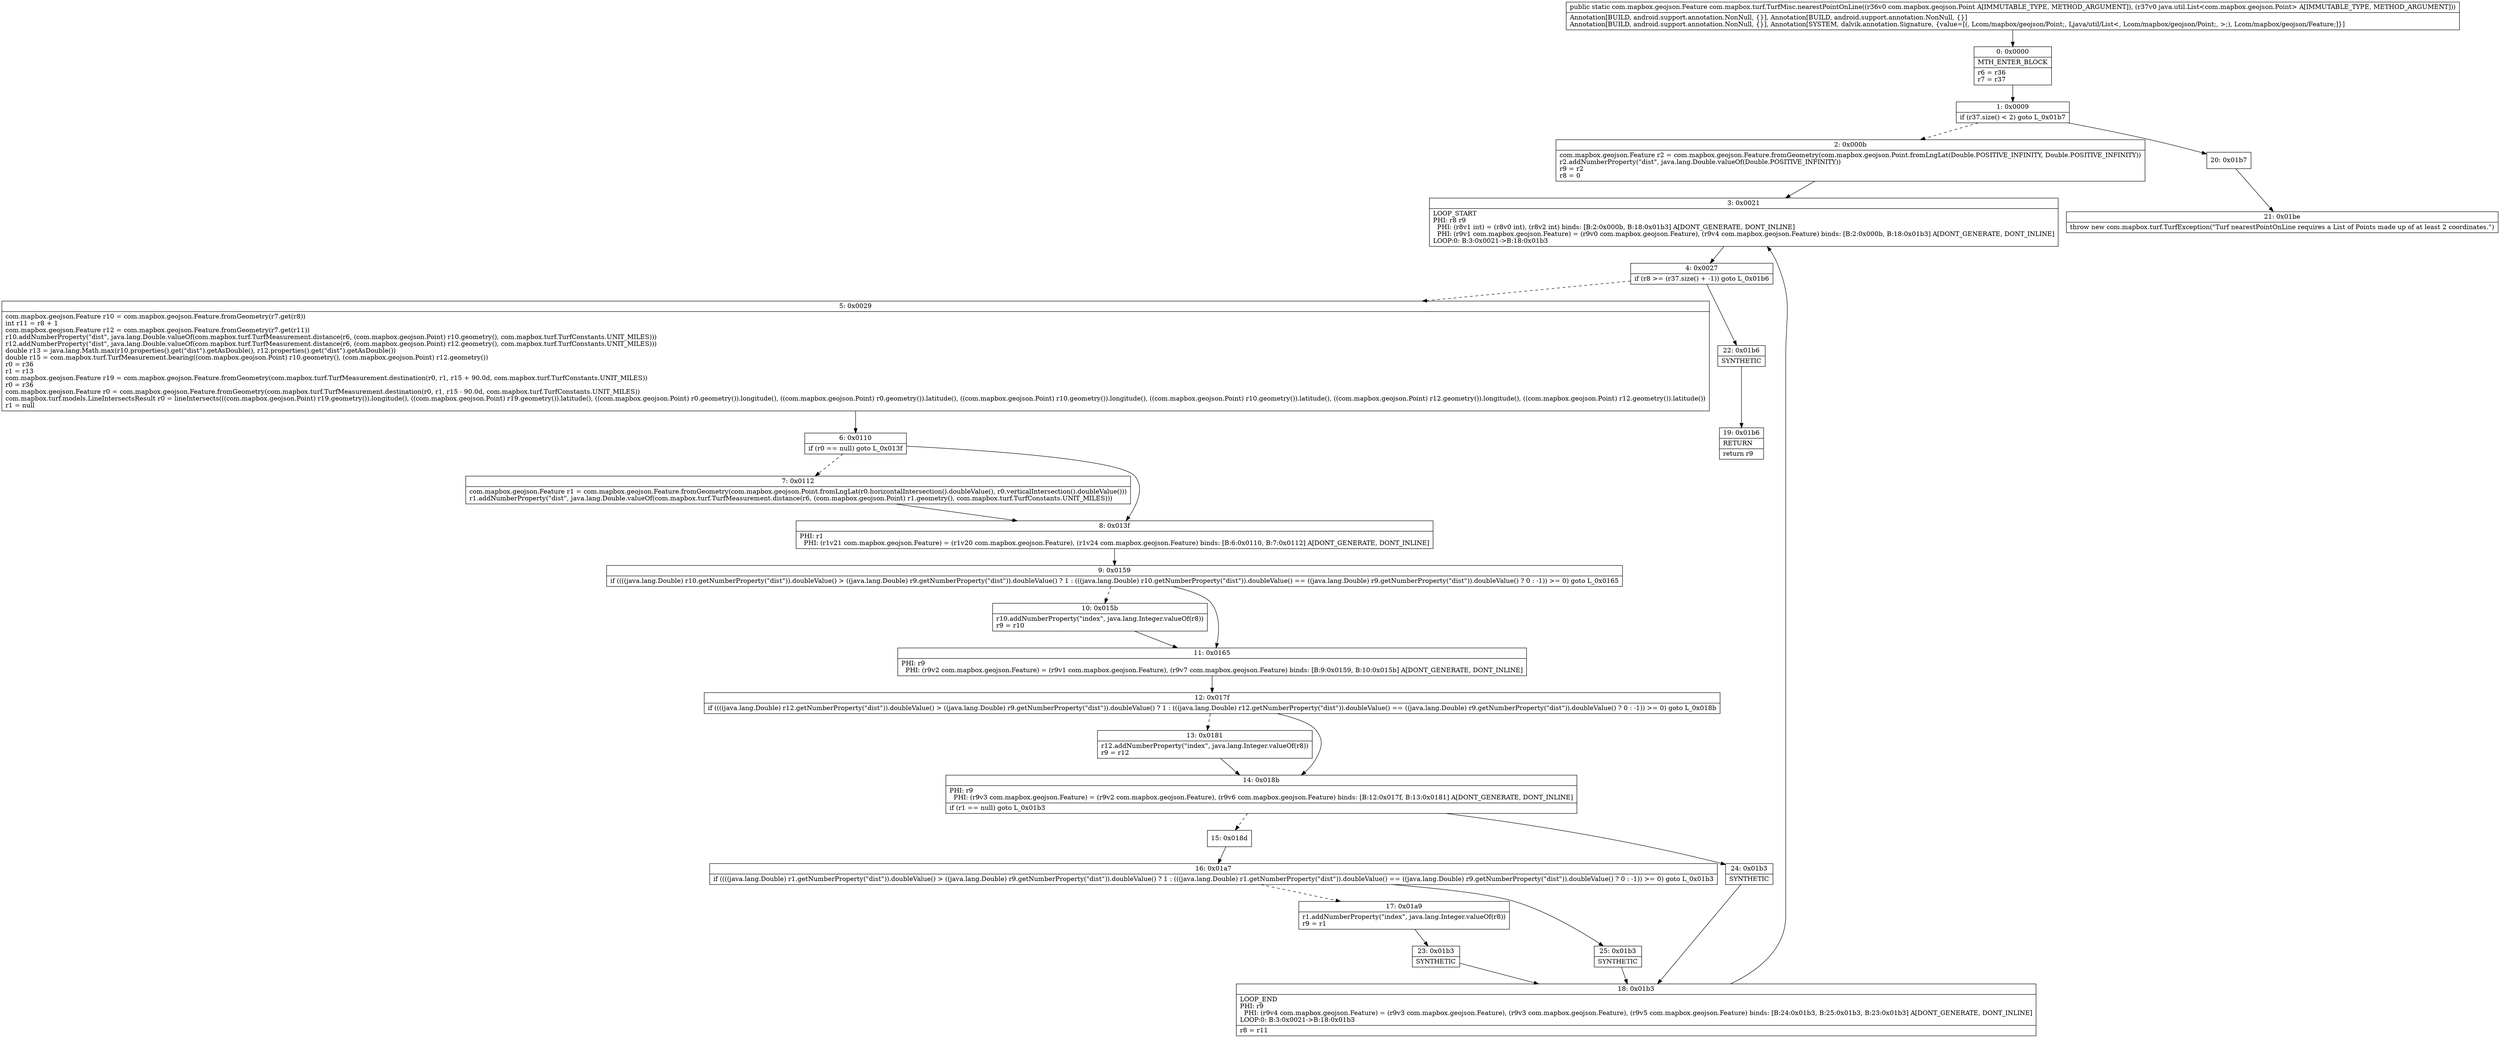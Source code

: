 digraph "CFG forcom.mapbox.turf.TurfMisc.nearestPointOnLine(Lcom\/mapbox\/geojson\/Point;Ljava\/util\/List;)Lcom\/mapbox\/geojson\/Feature;" {
Node_0 [shape=record,label="{0\:\ 0x0000|MTH_ENTER_BLOCK\l|r6 = r36\lr7 = r37\l}"];
Node_1 [shape=record,label="{1\:\ 0x0009|if (r37.size() \< 2) goto L_0x01b7\l}"];
Node_2 [shape=record,label="{2\:\ 0x000b|com.mapbox.geojson.Feature r2 = com.mapbox.geojson.Feature.fromGeometry(com.mapbox.geojson.Point.fromLngLat(Double.POSITIVE_INFINITY, Double.POSITIVE_INFINITY))\lr2.addNumberProperty(\"dist\", java.lang.Double.valueOf(Double.POSITIVE_INFINITY))\lr9 = r2\lr8 = 0\l}"];
Node_3 [shape=record,label="{3\:\ 0x0021|LOOP_START\lPHI: r8 r9 \l  PHI: (r8v1 int) = (r8v0 int), (r8v2 int) binds: [B:2:0x000b, B:18:0x01b3] A[DONT_GENERATE, DONT_INLINE]\l  PHI: (r9v1 com.mapbox.geojson.Feature) = (r9v0 com.mapbox.geojson.Feature), (r9v4 com.mapbox.geojson.Feature) binds: [B:2:0x000b, B:18:0x01b3] A[DONT_GENERATE, DONT_INLINE]\lLOOP:0: B:3:0x0021\-\>B:18:0x01b3\l}"];
Node_4 [shape=record,label="{4\:\ 0x0027|if (r8 \>= (r37.size() + \-1)) goto L_0x01b6\l}"];
Node_5 [shape=record,label="{5\:\ 0x0029|com.mapbox.geojson.Feature r10 = com.mapbox.geojson.Feature.fromGeometry(r7.get(r8))\lint r11 = r8 + 1\lcom.mapbox.geojson.Feature r12 = com.mapbox.geojson.Feature.fromGeometry(r7.get(r11))\lr10.addNumberProperty(\"dist\", java.lang.Double.valueOf(com.mapbox.turf.TurfMeasurement.distance(r6, (com.mapbox.geojson.Point) r10.geometry(), com.mapbox.turf.TurfConstants.UNIT_MILES)))\lr12.addNumberProperty(\"dist\", java.lang.Double.valueOf(com.mapbox.turf.TurfMeasurement.distance(r6, (com.mapbox.geojson.Point) r12.geometry(), com.mapbox.turf.TurfConstants.UNIT_MILES)))\ldouble r13 = java.lang.Math.max(r10.properties().get(\"dist\").getAsDouble(), r12.properties().get(\"dist\").getAsDouble())\ldouble r15 = com.mapbox.turf.TurfMeasurement.bearing((com.mapbox.geojson.Point) r10.geometry(), (com.mapbox.geojson.Point) r12.geometry())\lr0 = r36\lr1 = r13\lcom.mapbox.geojson.Feature r19 = com.mapbox.geojson.Feature.fromGeometry(com.mapbox.turf.TurfMeasurement.destination(r0, r1, r15 + 90.0d, com.mapbox.turf.TurfConstants.UNIT_MILES))\lr0 = r36\lcom.mapbox.geojson.Feature r0 = com.mapbox.geojson.Feature.fromGeometry(com.mapbox.turf.TurfMeasurement.destination(r0, r1, r15 \- 90.0d, com.mapbox.turf.TurfConstants.UNIT_MILES))\lcom.mapbox.turf.models.LineIntersectsResult r0 = lineIntersects(((com.mapbox.geojson.Point) r19.geometry()).longitude(), ((com.mapbox.geojson.Point) r19.geometry()).latitude(), ((com.mapbox.geojson.Point) r0.geometry()).longitude(), ((com.mapbox.geojson.Point) r0.geometry()).latitude(), ((com.mapbox.geojson.Point) r10.geometry()).longitude(), ((com.mapbox.geojson.Point) r10.geometry()).latitude(), ((com.mapbox.geojson.Point) r12.geometry()).longitude(), ((com.mapbox.geojson.Point) r12.geometry()).latitude())\lr1 = null\l}"];
Node_6 [shape=record,label="{6\:\ 0x0110|if (r0 == null) goto L_0x013f\l}"];
Node_7 [shape=record,label="{7\:\ 0x0112|com.mapbox.geojson.Feature r1 = com.mapbox.geojson.Feature.fromGeometry(com.mapbox.geojson.Point.fromLngLat(r0.horizontalIntersection().doubleValue(), r0.verticalIntersection().doubleValue()))\lr1.addNumberProperty(\"dist\", java.lang.Double.valueOf(com.mapbox.turf.TurfMeasurement.distance(r6, (com.mapbox.geojson.Point) r1.geometry(), com.mapbox.turf.TurfConstants.UNIT_MILES)))\l}"];
Node_8 [shape=record,label="{8\:\ 0x013f|PHI: r1 \l  PHI: (r1v21 com.mapbox.geojson.Feature) = (r1v20 com.mapbox.geojson.Feature), (r1v24 com.mapbox.geojson.Feature) binds: [B:6:0x0110, B:7:0x0112] A[DONT_GENERATE, DONT_INLINE]\l}"];
Node_9 [shape=record,label="{9\:\ 0x0159|if ((((java.lang.Double) r10.getNumberProperty(\"dist\")).doubleValue() \> ((java.lang.Double) r9.getNumberProperty(\"dist\")).doubleValue() ? 1 : (((java.lang.Double) r10.getNumberProperty(\"dist\")).doubleValue() == ((java.lang.Double) r9.getNumberProperty(\"dist\")).doubleValue() ? 0 : \-1)) \>= 0) goto L_0x0165\l}"];
Node_10 [shape=record,label="{10\:\ 0x015b|r10.addNumberProperty(\"index\", java.lang.Integer.valueOf(r8))\lr9 = r10\l}"];
Node_11 [shape=record,label="{11\:\ 0x0165|PHI: r9 \l  PHI: (r9v2 com.mapbox.geojson.Feature) = (r9v1 com.mapbox.geojson.Feature), (r9v7 com.mapbox.geojson.Feature) binds: [B:9:0x0159, B:10:0x015b] A[DONT_GENERATE, DONT_INLINE]\l}"];
Node_12 [shape=record,label="{12\:\ 0x017f|if ((((java.lang.Double) r12.getNumberProperty(\"dist\")).doubleValue() \> ((java.lang.Double) r9.getNumberProperty(\"dist\")).doubleValue() ? 1 : (((java.lang.Double) r12.getNumberProperty(\"dist\")).doubleValue() == ((java.lang.Double) r9.getNumberProperty(\"dist\")).doubleValue() ? 0 : \-1)) \>= 0) goto L_0x018b\l}"];
Node_13 [shape=record,label="{13\:\ 0x0181|r12.addNumberProperty(\"index\", java.lang.Integer.valueOf(r8))\lr9 = r12\l}"];
Node_14 [shape=record,label="{14\:\ 0x018b|PHI: r9 \l  PHI: (r9v3 com.mapbox.geojson.Feature) = (r9v2 com.mapbox.geojson.Feature), (r9v6 com.mapbox.geojson.Feature) binds: [B:12:0x017f, B:13:0x0181] A[DONT_GENERATE, DONT_INLINE]\l|if (r1 == null) goto L_0x01b3\l}"];
Node_15 [shape=record,label="{15\:\ 0x018d}"];
Node_16 [shape=record,label="{16\:\ 0x01a7|if ((((java.lang.Double) r1.getNumberProperty(\"dist\")).doubleValue() \> ((java.lang.Double) r9.getNumberProperty(\"dist\")).doubleValue() ? 1 : (((java.lang.Double) r1.getNumberProperty(\"dist\")).doubleValue() == ((java.lang.Double) r9.getNumberProperty(\"dist\")).doubleValue() ? 0 : \-1)) \>= 0) goto L_0x01b3\l}"];
Node_17 [shape=record,label="{17\:\ 0x01a9|r1.addNumberProperty(\"index\", java.lang.Integer.valueOf(r8))\lr9 = r1\l}"];
Node_18 [shape=record,label="{18\:\ 0x01b3|LOOP_END\lPHI: r9 \l  PHI: (r9v4 com.mapbox.geojson.Feature) = (r9v3 com.mapbox.geojson.Feature), (r9v3 com.mapbox.geojson.Feature), (r9v5 com.mapbox.geojson.Feature) binds: [B:24:0x01b3, B:25:0x01b3, B:23:0x01b3] A[DONT_GENERATE, DONT_INLINE]\lLOOP:0: B:3:0x0021\-\>B:18:0x01b3\l|r8 = r11\l}"];
Node_19 [shape=record,label="{19\:\ 0x01b6|RETURN\l|return r9\l}"];
Node_20 [shape=record,label="{20\:\ 0x01b7}"];
Node_21 [shape=record,label="{21\:\ 0x01be|throw new com.mapbox.turf.TurfException(\"Turf nearestPointOnLine requires a List of Points made up of at least 2 coordinates.\")\l}"];
Node_22 [shape=record,label="{22\:\ 0x01b6|SYNTHETIC\l}"];
Node_23 [shape=record,label="{23\:\ 0x01b3|SYNTHETIC\l}"];
Node_24 [shape=record,label="{24\:\ 0x01b3|SYNTHETIC\l}"];
Node_25 [shape=record,label="{25\:\ 0x01b3|SYNTHETIC\l}"];
MethodNode[shape=record,label="{public static com.mapbox.geojson.Feature com.mapbox.turf.TurfMisc.nearestPointOnLine((r36v0 com.mapbox.geojson.Point A[IMMUTABLE_TYPE, METHOD_ARGUMENT]), (r37v0 java.util.List\<com.mapbox.geojson.Point\> A[IMMUTABLE_TYPE, METHOD_ARGUMENT]))  | Annotation[BUILD, android.support.annotation.NonNull, \{\}], Annotation[BUILD, android.support.annotation.NonNull, \{\}]\lAnnotation[BUILD, android.support.annotation.NonNull, \{\}], Annotation[SYSTEM, dalvik.annotation.Signature, \{value=[(, Lcom\/mapbox\/geojson\/Point;, Ljava\/util\/List\<, Lcom\/mapbox\/geojson\/Point;, \>;), Lcom\/mapbox\/geojson\/Feature;]\}]\l}"];
MethodNode -> Node_0;
Node_0 -> Node_1;
Node_1 -> Node_2[style=dashed];
Node_1 -> Node_20;
Node_2 -> Node_3;
Node_3 -> Node_4;
Node_4 -> Node_5[style=dashed];
Node_4 -> Node_22;
Node_5 -> Node_6;
Node_6 -> Node_7[style=dashed];
Node_6 -> Node_8;
Node_7 -> Node_8;
Node_8 -> Node_9;
Node_9 -> Node_10[style=dashed];
Node_9 -> Node_11;
Node_10 -> Node_11;
Node_11 -> Node_12;
Node_12 -> Node_13[style=dashed];
Node_12 -> Node_14;
Node_13 -> Node_14;
Node_14 -> Node_15[style=dashed];
Node_14 -> Node_24;
Node_15 -> Node_16;
Node_16 -> Node_17[style=dashed];
Node_16 -> Node_25;
Node_17 -> Node_23;
Node_18 -> Node_3;
Node_20 -> Node_21;
Node_22 -> Node_19;
Node_23 -> Node_18;
Node_24 -> Node_18;
Node_25 -> Node_18;
}

